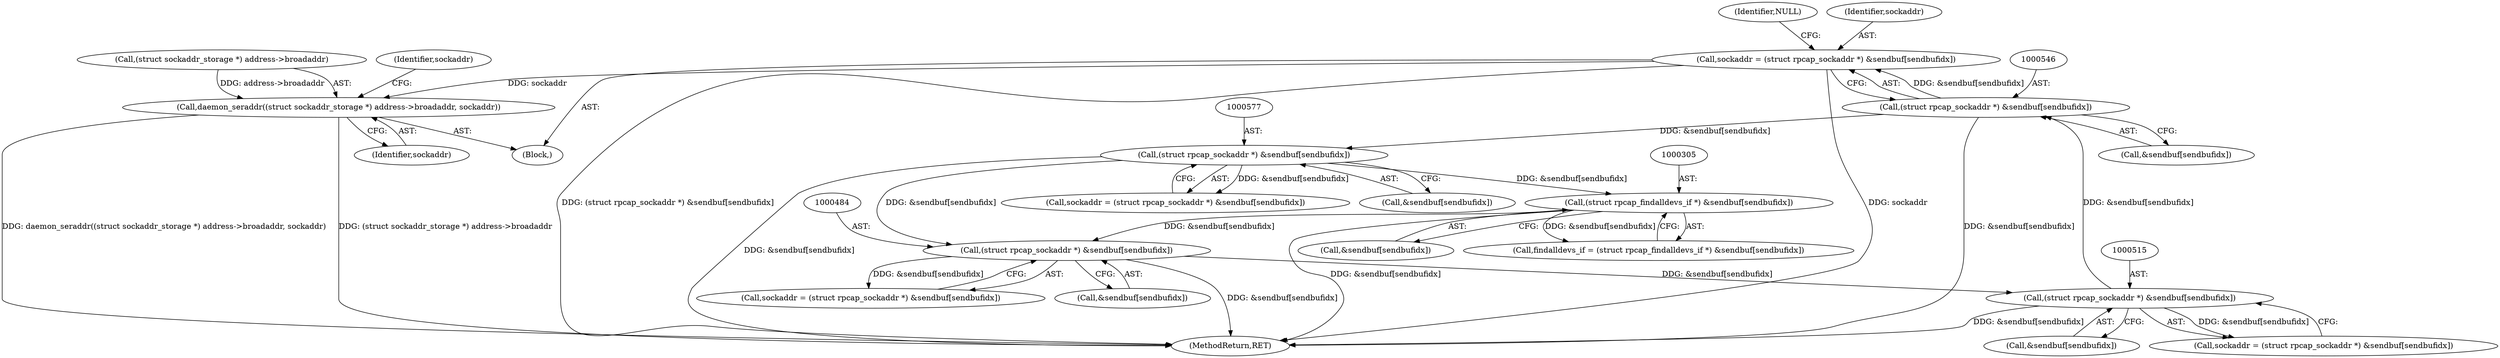 digraph "0_libpcap_617b12c0339db4891d117b661982126c495439ea@pointer" {
"1000543" [label="(Call,sockaddr = (struct rpcap_sockaddr *) &sendbuf[sendbufidx])"];
"1000545" [label="(Call,(struct rpcap_sockaddr *) &sendbuf[sendbufidx])"];
"1000514" [label="(Call,(struct rpcap_sockaddr *) &sendbuf[sendbufidx])"];
"1000483" [label="(Call,(struct rpcap_sockaddr *) &sendbuf[sendbufidx])"];
"1000304" [label="(Call,(struct rpcap_findalldevs_if *) &sendbuf[sendbufidx])"];
"1000576" [label="(Call,(struct rpcap_sockaddr *) &sendbuf[sendbufidx])"];
"1000567" [label="(Call,daemon_seraddr((struct sockaddr_storage *) address->broadaddr, sockaddr))"];
"1000554" [label="(Identifier,NULL)"];
"1000547" [label="(Call,&sendbuf[sendbufidx])"];
"1000516" [label="(Call,&sendbuf[sendbufidx])"];
"1000573" [label="(Identifier,sockaddr)"];
"1000576" [label="(Call,(struct rpcap_sockaddr *) &sendbuf[sendbufidx])"];
"1000478" [label="(Block,)"];
"1000574" [label="(Call,sockaddr = (struct rpcap_sockaddr *) &sendbuf[sendbufidx])"];
"1000485" [label="(Call,&sendbuf[sendbufidx])"];
"1000514" [label="(Call,(struct rpcap_sockaddr *) &sendbuf[sendbufidx])"];
"1000568" [label="(Call,(struct sockaddr_storage *) address->broadaddr)"];
"1000483" [label="(Call,(struct rpcap_sockaddr *) &sendbuf[sendbufidx])"];
"1000545" [label="(Call,(struct rpcap_sockaddr *) &sendbuf[sendbufidx])"];
"1000512" [label="(Call,sockaddr = (struct rpcap_sockaddr *) &sendbuf[sendbufidx])"];
"1000659" [label="(MethodReturn,RET)"];
"1000543" [label="(Call,sockaddr = (struct rpcap_sockaddr *) &sendbuf[sendbufidx])"];
"1000306" [label="(Call,&sendbuf[sendbufidx])"];
"1000567" [label="(Call,daemon_seraddr((struct sockaddr_storage *) address->broadaddr, sockaddr))"];
"1000578" [label="(Call,&sendbuf[sendbufidx])"];
"1000544" [label="(Identifier,sockaddr)"];
"1000304" [label="(Call,(struct rpcap_findalldevs_if *) &sendbuf[sendbufidx])"];
"1000575" [label="(Identifier,sockaddr)"];
"1000302" [label="(Call,findalldevs_if = (struct rpcap_findalldevs_if *) &sendbuf[sendbufidx])"];
"1000481" [label="(Call,sockaddr = (struct rpcap_sockaddr *) &sendbuf[sendbufidx])"];
"1000543" -> "1000478"  [label="AST: "];
"1000543" -> "1000545"  [label="CFG: "];
"1000544" -> "1000543"  [label="AST: "];
"1000545" -> "1000543"  [label="AST: "];
"1000554" -> "1000543"  [label="CFG: "];
"1000543" -> "1000659"  [label="DDG: (struct rpcap_sockaddr *) &sendbuf[sendbufidx]"];
"1000543" -> "1000659"  [label="DDG: sockaddr"];
"1000545" -> "1000543"  [label="DDG: &sendbuf[sendbufidx]"];
"1000543" -> "1000567"  [label="DDG: sockaddr"];
"1000545" -> "1000547"  [label="CFG: "];
"1000546" -> "1000545"  [label="AST: "];
"1000547" -> "1000545"  [label="AST: "];
"1000545" -> "1000659"  [label="DDG: &sendbuf[sendbufidx]"];
"1000514" -> "1000545"  [label="DDG: &sendbuf[sendbufidx]"];
"1000545" -> "1000576"  [label="DDG: &sendbuf[sendbufidx]"];
"1000514" -> "1000512"  [label="AST: "];
"1000514" -> "1000516"  [label="CFG: "];
"1000515" -> "1000514"  [label="AST: "];
"1000516" -> "1000514"  [label="AST: "];
"1000512" -> "1000514"  [label="CFG: "];
"1000514" -> "1000659"  [label="DDG: &sendbuf[sendbufidx]"];
"1000514" -> "1000512"  [label="DDG: &sendbuf[sendbufidx]"];
"1000483" -> "1000514"  [label="DDG: &sendbuf[sendbufidx]"];
"1000483" -> "1000481"  [label="AST: "];
"1000483" -> "1000485"  [label="CFG: "];
"1000484" -> "1000483"  [label="AST: "];
"1000485" -> "1000483"  [label="AST: "];
"1000481" -> "1000483"  [label="CFG: "];
"1000483" -> "1000659"  [label="DDG: &sendbuf[sendbufidx]"];
"1000483" -> "1000481"  [label="DDG: &sendbuf[sendbufidx]"];
"1000304" -> "1000483"  [label="DDG: &sendbuf[sendbufidx]"];
"1000576" -> "1000483"  [label="DDG: &sendbuf[sendbufidx]"];
"1000304" -> "1000302"  [label="AST: "];
"1000304" -> "1000306"  [label="CFG: "];
"1000305" -> "1000304"  [label="AST: "];
"1000306" -> "1000304"  [label="AST: "];
"1000302" -> "1000304"  [label="CFG: "];
"1000304" -> "1000659"  [label="DDG: &sendbuf[sendbufidx]"];
"1000304" -> "1000302"  [label="DDG: &sendbuf[sendbufidx]"];
"1000576" -> "1000304"  [label="DDG: &sendbuf[sendbufidx]"];
"1000576" -> "1000574"  [label="AST: "];
"1000576" -> "1000578"  [label="CFG: "];
"1000577" -> "1000576"  [label="AST: "];
"1000578" -> "1000576"  [label="AST: "];
"1000574" -> "1000576"  [label="CFG: "];
"1000576" -> "1000659"  [label="DDG: &sendbuf[sendbufidx]"];
"1000576" -> "1000574"  [label="DDG: &sendbuf[sendbufidx]"];
"1000567" -> "1000478"  [label="AST: "];
"1000567" -> "1000573"  [label="CFG: "];
"1000568" -> "1000567"  [label="AST: "];
"1000573" -> "1000567"  [label="AST: "];
"1000575" -> "1000567"  [label="CFG: "];
"1000567" -> "1000659"  [label="DDG: (struct sockaddr_storage *) address->broadaddr"];
"1000567" -> "1000659"  [label="DDG: daemon_seraddr((struct sockaddr_storage *) address->broadaddr, sockaddr)"];
"1000568" -> "1000567"  [label="DDG: address->broadaddr"];
}
